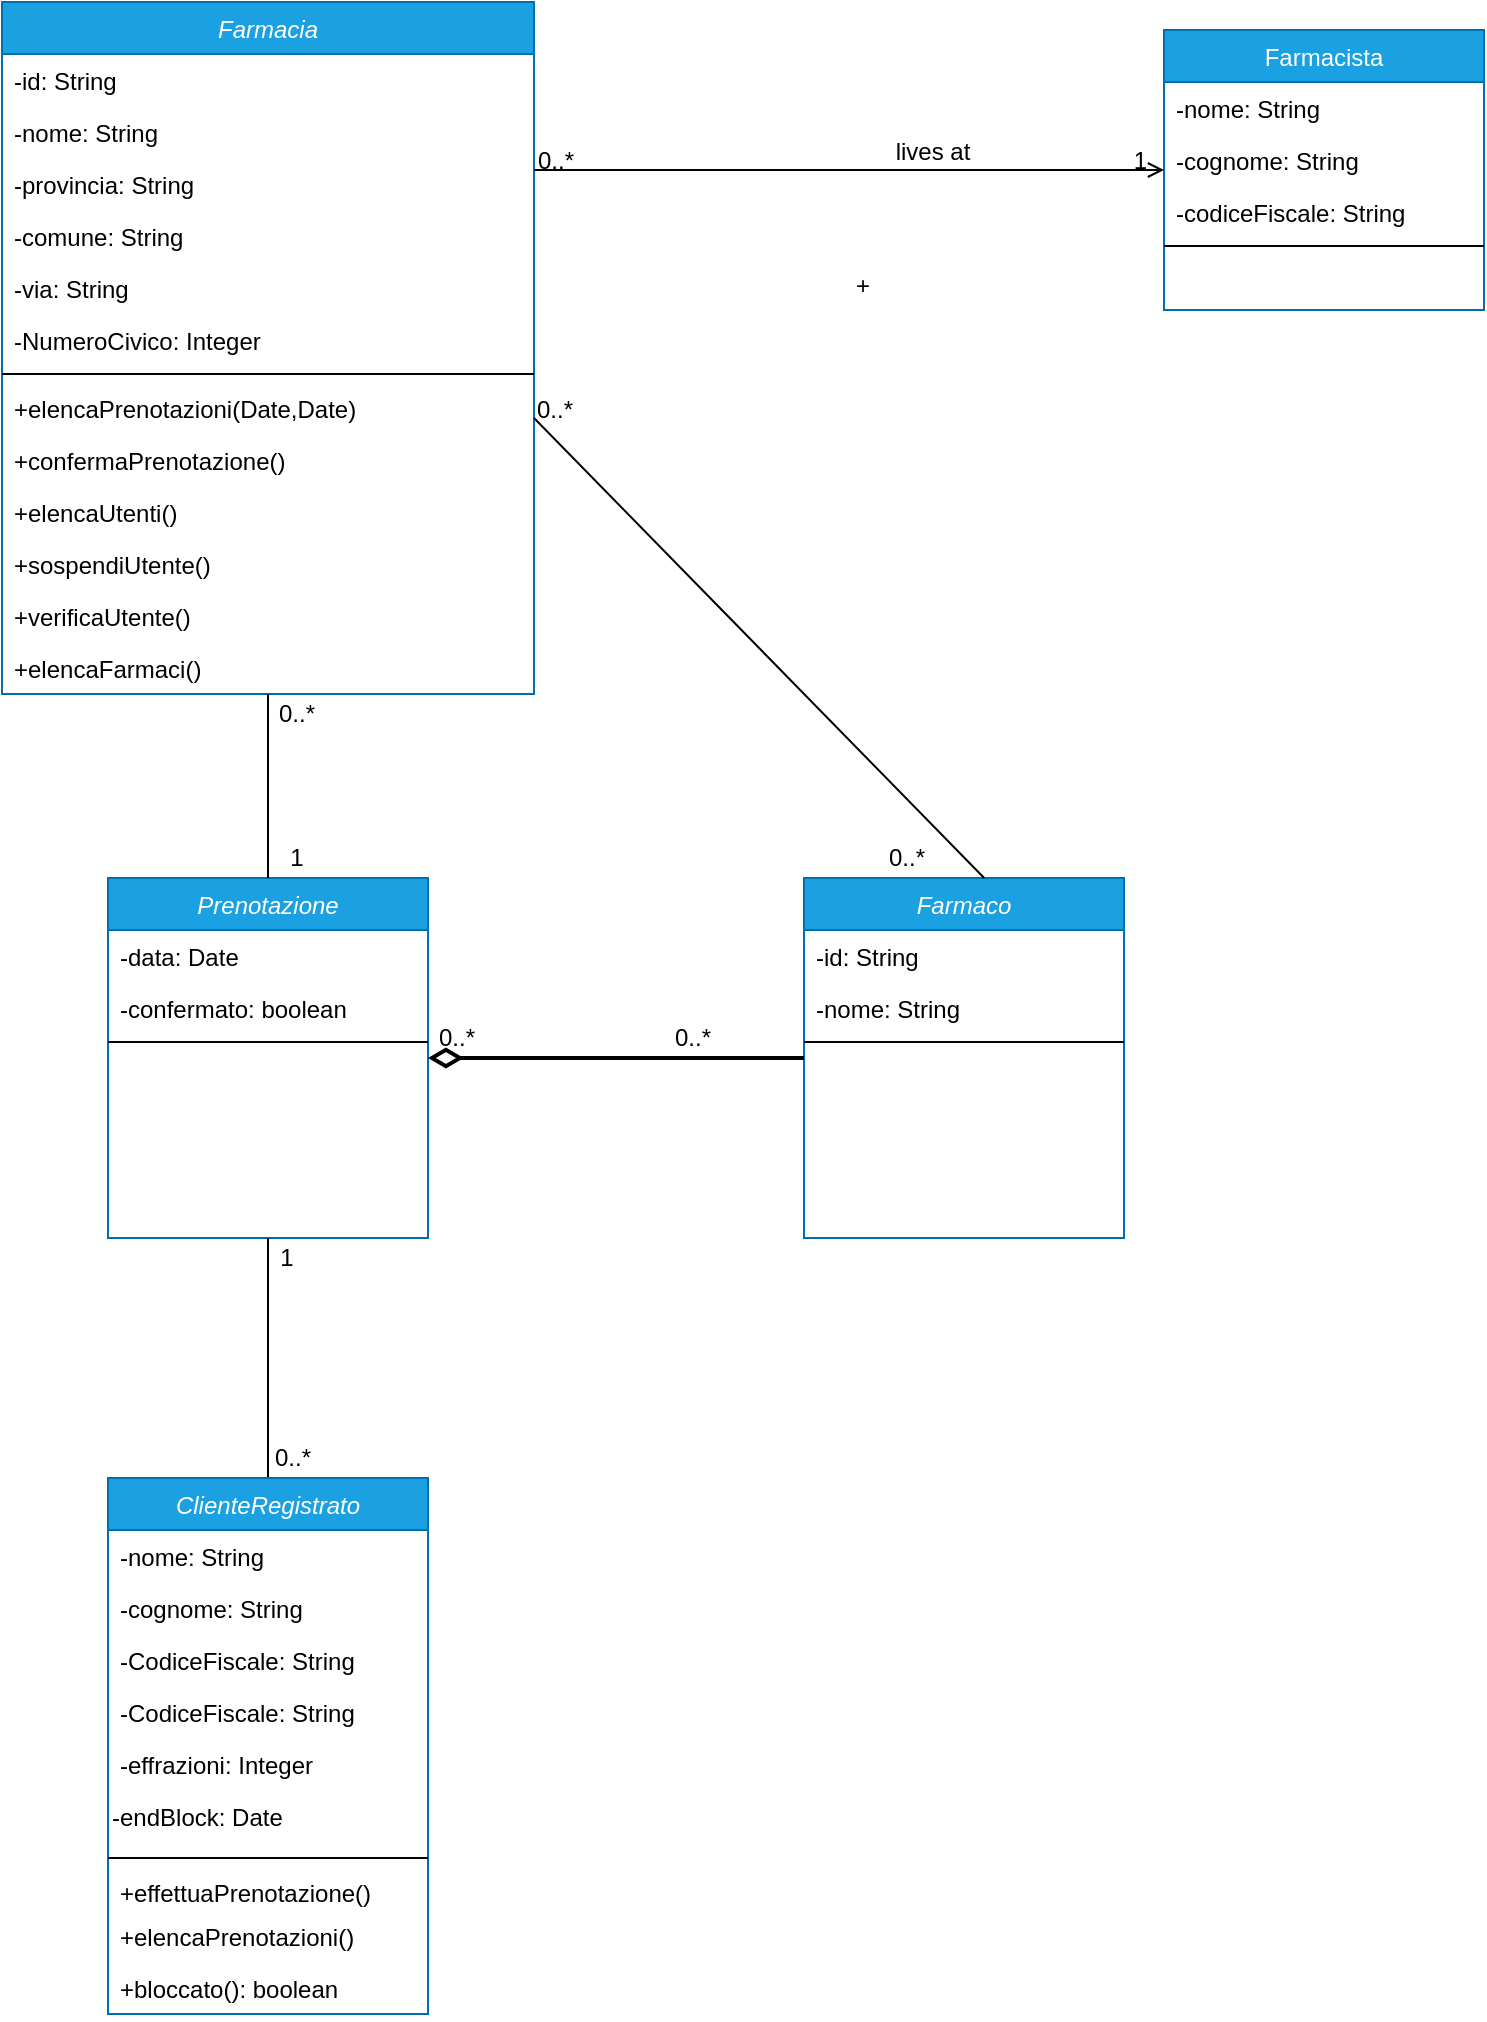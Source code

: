 <mxfile version="14.6.9" type="device"><diagram id="C5RBs43oDa-KdzZeNtuy" name="Page-1"><mxGraphModel dx="1295" dy="885" grid="1" gridSize="10" guides="1" tooltips="1" connect="1" arrows="1" fold="1" page="1" pageScale="1" pageWidth="827" pageHeight="1169" math="0" shadow="0"><root><mxCell id="WIyWlLk6GJQsqaUBKTNV-0"/><mxCell id="WIyWlLk6GJQsqaUBKTNV-1" parent="WIyWlLk6GJQsqaUBKTNV-0"/><mxCell id="zkfFHV4jXpPFQw0GAbJ--0" value="Farmacia" style="swimlane;fontStyle=2;align=center;verticalAlign=top;childLayout=stackLayout;horizontal=1;startSize=26;horizontalStack=0;resizeParent=1;resizeLast=0;collapsible=1;marginBottom=0;rounded=0;shadow=0;strokeWidth=1;fillColor=#1ba1e2;strokeColor=#006EAF;fontColor=#ffffff;" parent="WIyWlLk6GJQsqaUBKTNV-1" vertex="1"><mxGeometry x="69" y="22" width="266" height="346" as="geometry"><mxRectangle x="230" y="140" width="160" height="26" as="alternateBounds"/></mxGeometry></mxCell><mxCell id="zkfFHV4jXpPFQw0GAbJ--5" value="-id: String" style="text;align=left;verticalAlign=top;spacingLeft=4;spacingRight=4;overflow=hidden;rotatable=0;points=[[0,0.5],[1,0.5]];portConstraint=eastwest;" parent="zkfFHV4jXpPFQw0GAbJ--0" vertex="1"><mxGeometry y="26" width="266" height="26" as="geometry"/></mxCell><mxCell id="zkfFHV4jXpPFQw0GAbJ--1" value="-nome: String&#10;" style="text;align=left;verticalAlign=top;spacingLeft=4;spacingRight=4;overflow=hidden;rotatable=0;points=[[0,0.5],[1,0.5]];portConstraint=eastwest;" parent="zkfFHV4jXpPFQw0GAbJ--0" vertex="1"><mxGeometry y="52" width="266" height="26" as="geometry"/></mxCell><mxCell id="zkfFHV4jXpPFQw0GAbJ--2" value="-provincia: String" style="text;align=left;verticalAlign=top;spacingLeft=4;spacingRight=4;overflow=hidden;rotatable=0;points=[[0,0.5],[1,0.5]];portConstraint=eastwest;rounded=0;shadow=0;html=0;" parent="zkfFHV4jXpPFQw0GAbJ--0" vertex="1"><mxGeometry y="78" width="266" height="26" as="geometry"/></mxCell><mxCell id="7h_rgB4k5cLukVzxpPft-96" value="-comune: String" style="text;align=left;verticalAlign=top;spacingLeft=4;spacingRight=4;overflow=hidden;rotatable=0;points=[[0,0.5],[1,0.5]];portConstraint=eastwest;rounded=0;shadow=0;html=0;" vertex="1" parent="zkfFHV4jXpPFQw0GAbJ--0"><mxGeometry y="104" width="266" height="26" as="geometry"/></mxCell><mxCell id="7h_rgB4k5cLukVzxpPft-82" value="-via: String" style="text;align=left;verticalAlign=top;spacingLeft=4;spacingRight=4;overflow=hidden;rotatable=0;points=[[0,0.5],[1,0.5]];portConstraint=eastwest;" vertex="1" parent="zkfFHV4jXpPFQw0GAbJ--0"><mxGeometry y="130" width="266" height="26" as="geometry"/></mxCell><mxCell id="7h_rgB4k5cLukVzxpPft-69" value="-NumeroCivico: Integer" style="text;align=left;verticalAlign=top;spacingLeft=4;spacingRight=4;overflow=hidden;rotatable=0;points=[[0,0.5],[1,0.5]];portConstraint=eastwest;" vertex="1" parent="zkfFHV4jXpPFQw0GAbJ--0"><mxGeometry y="156" width="266" height="26" as="geometry"/></mxCell><mxCell id="zkfFHV4jXpPFQw0GAbJ--4" value="" style="line;html=1;strokeWidth=1;align=left;verticalAlign=middle;spacingTop=-1;spacingLeft=3;spacingRight=3;rotatable=0;labelPosition=right;points=[];portConstraint=eastwest;" parent="zkfFHV4jXpPFQw0GAbJ--0" vertex="1"><mxGeometry y="182" width="266" height="8" as="geometry"/></mxCell><mxCell id="iFeYhQkJ3tK81__81EdD-0" value="+elencaPrenotazioni(Date,Date)" style="text;align=left;verticalAlign=top;spacingLeft=4;spacingRight=4;overflow=hidden;rotatable=0;points=[[0,0.5],[1,0.5]];portConstraint=eastwest;" parent="zkfFHV4jXpPFQw0GAbJ--0" vertex="1"><mxGeometry y="190" width="266" height="26" as="geometry"/></mxCell><mxCell id="iFeYhQkJ3tK81__81EdD-1" value="+confermaPrenotazione()" style="text;align=left;verticalAlign=top;spacingLeft=4;spacingRight=4;overflow=hidden;rotatable=0;points=[[0,0.5],[1,0.5]];portConstraint=eastwest;" parent="zkfFHV4jXpPFQw0GAbJ--0" vertex="1"><mxGeometry y="216" width="266" height="26" as="geometry"/></mxCell><mxCell id="7h_rgB4k5cLukVzxpPft-89" value="+elencaUtenti()" style="text;align=left;verticalAlign=top;spacingLeft=4;spacingRight=4;overflow=hidden;rotatable=0;points=[[0,0.5],[1,0.5]];portConstraint=eastwest;" vertex="1" parent="zkfFHV4jXpPFQw0GAbJ--0"><mxGeometry y="242" width="266" height="26" as="geometry"/></mxCell><mxCell id="7h_rgB4k5cLukVzxpPft-90" value="+sospendiUtente()" style="text;align=left;verticalAlign=top;spacingLeft=4;spacingRight=4;overflow=hidden;rotatable=0;points=[[0,0.5],[1,0.5]];portConstraint=eastwest;" vertex="1" parent="zkfFHV4jXpPFQw0GAbJ--0"><mxGeometry y="268" width="266" height="26" as="geometry"/></mxCell><mxCell id="7h_rgB4k5cLukVzxpPft-91" value="+verificaUtente()" style="text;align=left;verticalAlign=top;spacingLeft=4;spacingRight=4;overflow=hidden;rotatable=0;points=[[0,0.5],[1,0.5]];portConstraint=eastwest;" vertex="1" parent="zkfFHV4jXpPFQw0GAbJ--0"><mxGeometry y="294" width="266" height="26" as="geometry"/></mxCell><mxCell id="7h_rgB4k5cLukVzxpPft-95" value="+elencaFarmaci()" style="text;align=left;verticalAlign=top;spacingLeft=4;spacingRight=4;overflow=hidden;rotatable=0;points=[[0,0.5],[1,0.5]];portConstraint=eastwest;" vertex="1" parent="zkfFHV4jXpPFQw0GAbJ--0"><mxGeometry y="320" width="266" height="26" as="geometry"/></mxCell><mxCell id="zkfFHV4jXpPFQw0GAbJ--17" value="Farmacista" style="swimlane;fontStyle=0;align=center;verticalAlign=top;childLayout=stackLayout;horizontal=1;startSize=26;horizontalStack=0;resizeParent=1;resizeLast=0;collapsible=1;marginBottom=0;rounded=0;shadow=0;strokeWidth=1;fillColor=#1ba1e2;strokeColor=#006EAF;fontColor=#ffffff;" parent="WIyWlLk6GJQsqaUBKTNV-1" vertex="1"><mxGeometry x="650" y="36" width="160" height="140" as="geometry"><mxRectangle x="550" y="140" width="160" height="26" as="alternateBounds"/></mxGeometry></mxCell><mxCell id="zkfFHV4jXpPFQw0GAbJ--18" value="-nome: String" style="text;align=left;verticalAlign=top;spacingLeft=4;spacingRight=4;overflow=hidden;rotatable=0;points=[[0,0.5],[1,0.5]];portConstraint=eastwest;" parent="zkfFHV4jXpPFQw0GAbJ--17" vertex="1"><mxGeometry y="26" width="160" height="26" as="geometry"/></mxCell><mxCell id="zkfFHV4jXpPFQw0GAbJ--19" value="-cognome: String" style="text;align=left;verticalAlign=top;spacingLeft=4;spacingRight=4;overflow=hidden;rotatable=0;points=[[0,0.5],[1,0.5]];portConstraint=eastwest;rounded=0;shadow=0;html=0;" parent="zkfFHV4jXpPFQw0GAbJ--17" vertex="1"><mxGeometry y="52" width="160" height="26" as="geometry"/></mxCell><mxCell id="zkfFHV4jXpPFQw0GAbJ--21" value="-codiceFiscale: String" style="text;align=left;verticalAlign=top;spacingLeft=4;spacingRight=4;overflow=hidden;rotatable=0;points=[[0,0.5],[1,0.5]];portConstraint=eastwest;rounded=0;shadow=0;html=0;" parent="zkfFHV4jXpPFQw0GAbJ--17" vertex="1"><mxGeometry y="78" width="160" height="26" as="geometry"/></mxCell><mxCell id="zkfFHV4jXpPFQw0GAbJ--23" value="" style="line;html=1;strokeWidth=1;align=left;verticalAlign=middle;spacingTop=-1;spacingLeft=3;spacingRight=3;rotatable=0;labelPosition=right;points=[];portConstraint=eastwest;" parent="zkfFHV4jXpPFQw0GAbJ--17" vertex="1"><mxGeometry y="104" width="160" height="8" as="geometry"/></mxCell><mxCell id="zkfFHV4jXpPFQw0GAbJ--26" value="" style="endArrow=open;shadow=0;strokeWidth=1;rounded=0;endFill=1;edgeStyle=elbowEdgeStyle;elbow=vertical;" parent="WIyWlLk6GJQsqaUBKTNV-1" source="zkfFHV4jXpPFQw0GAbJ--0" target="zkfFHV4jXpPFQw0GAbJ--17" edge="1"><mxGeometry x="0.5" y="41" relative="1" as="geometry"><mxPoint x="170" y="112" as="sourcePoint"/><mxPoint x="330" y="112" as="targetPoint"/><mxPoint x="-40" y="32" as="offset"/></mxGeometry></mxCell><mxCell id="zkfFHV4jXpPFQw0GAbJ--27" value="0..*" style="resizable=0;align=left;verticalAlign=bottom;labelBackgroundColor=none;fontSize=12;" parent="zkfFHV4jXpPFQw0GAbJ--26" connectable="0" vertex="1"><mxGeometry x="-1" relative="1" as="geometry"><mxPoint y="4" as="offset"/></mxGeometry></mxCell><mxCell id="zkfFHV4jXpPFQw0GAbJ--28" value="1" style="resizable=0;align=right;verticalAlign=bottom;labelBackgroundColor=none;fontSize=12;" parent="zkfFHV4jXpPFQw0GAbJ--26" connectable="0" vertex="1"><mxGeometry x="1" relative="1" as="geometry"><mxPoint x="-7" y="4" as="offset"/></mxGeometry></mxCell><mxCell id="zkfFHV4jXpPFQw0GAbJ--29" value="lives at" style="text;html=1;resizable=0;points=[];;align=center;verticalAlign=middle;labelBackgroundColor=none;rounded=0;shadow=0;strokeWidth=1;fontSize=12;" parent="zkfFHV4jXpPFQw0GAbJ--26" vertex="1" connectable="0"><mxGeometry x="0.5" y="49" relative="1" as="geometry"><mxPoint x="-38" y="40" as="offset"/></mxGeometry></mxCell><mxCell id="iFeYhQkJ3tK81__81EdD-30" value="Farmaco" style="swimlane;fontStyle=2;align=center;verticalAlign=top;childLayout=stackLayout;horizontal=1;startSize=26;horizontalStack=0;resizeParent=1;resizeLast=0;collapsible=1;marginBottom=0;rounded=0;shadow=0;strokeWidth=1;fillColor=#1ba1e2;strokeColor=#006EAF;fontColor=#ffffff;" parent="WIyWlLk6GJQsqaUBKTNV-1" vertex="1"><mxGeometry x="470" y="460" width="160" height="180" as="geometry"><mxRectangle x="230" y="140" width="160" height="26" as="alternateBounds"/></mxGeometry></mxCell><mxCell id="7h_rgB4k5cLukVzxpPft-97" value="-id: String" style="text;align=left;verticalAlign=top;spacingLeft=4;spacingRight=4;overflow=hidden;rotatable=0;points=[[0,0.5],[1,0.5]];portConstraint=eastwest;" vertex="1" parent="iFeYhQkJ3tK81__81EdD-30"><mxGeometry y="26" width="160" height="26" as="geometry"/></mxCell><mxCell id="iFeYhQkJ3tK81__81EdD-31" value="-nome: String&#10;" style="text;align=left;verticalAlign=top;spacingLeft=4;spacingRight=4;overflow=hidden;rotatable=0;points=[[0,0.5],[1,0.5]];portConstraint=eastwest;" parent="iFeYhQkJ3tK81__81EdD-30" vertex="1"><mxGeometry y="52" width="160" height="26" as="geometry"/></mxCell><mxCell id="iFeYhQkJ3tK81__81EdD-34" value="" style="line;html=1;strokeWidth=1;align=left;verticalAlign=middle;spacingTop=-1;spacingLeft=3;spacingRight=3;rotatable=0;labelPosition=right;points=[];portConstraint=eastwest;" parent="iFeYhQkJ3tK81__81EdD-30" vertex="1"><mxGeometry y="78" width="160" height="8" as="geometry"/></mxCell><mxCell id="iFeYhQkJ3tK81__81EdD-37" value="Prenotazione" style="swimlane;fontStyle=2;align=center;verticalAlign=top;childLayout=stackLayout;horizontal=1;startSize=26;horizontalStack=0;resizeParent=1;resizeLast=0;collapsible=1;marginBottom=0;rounded=0;shadow=0;strokeWidth=1;fillColor=#1ba1e2;strokeColor=#006EAF;fontColor=#ffffff;" parent="WIyWlLk6GJQsqaUBKTNV-1" vertex="1"><mxGeometry x="122" y="460" width="160" height="180" as="geometry"><mxRectangle x="230" y="140" width="160" height="26" as="alternateBounds"/></mxGeometry></mxCell><mxCell id="iFeYhQkJ3tK81__81EdD-38" value="-data: Date&#10;" style="text;align=left;verticalAlign=top;spacingLeft=4;spacingRight=4;overflow=hidden;rotatable=0;points=[[0,0.5],[1,0.5]];portConstraint=eastwest;" parent="iFeYhQkJ3tK81__81EdD-37" vertex="1"><mxGeometry y="26" width="160" height="26" as="geometry"/></mxCell><mxCell id="7h_rgB4k5cLukVzxpPft-83" value="-confermato: boolean" style="text;align=left;verticalAlign=top;spacingLeft=4;spacingRight=4;overflow=hidden;rotatable=0;points=[[0,0.5],[1,0.5]];portConstraint=eastwest;" vertex="1" parent="iFeYhQkJ3tK81__81EdD-37"><mxGeometry y="52" width="160" height="26" as="geometry"/></mxCell><mxCell id="iFeYhQkJ3tK81__81EdD-41" value="" style="line;html=1;strokeWidth=1;align=left;verticalAlign=middle;spacingTop=-1;spacingLeft=3;spacingRight=3;rotatable=0;labelPosition=right;points=[];portConstraint=eastwest;" parent="iFeYhQkJ3tK81__81EdD-37" vertex="1"><mxGeometry y="78" width="160" height="8" as="geometry"/></mxCell><mxCell id="iFeYhQkJ3tK81__81EdD-52" value="" style="endArrow=none;html=1;entryX=0.5;entryY=1;entryDx=0;entryDy=0;exitX=0.5;exitY=0;exitDx=0;exitDy=0;endFill=0;" parent="WIyWlLk6GJQsqaUBKTNV-1" source="iFeYhQkJ3tK81__81EdD-37" target="zkfFHV4jXpPFQw0GAbJ--0" edge="1"><mxGeometry width="50" height="50" relative="1" as="geometry"><mxPoint x="450" y="318" as="sourcePoint"/><mxPoint x="450" y="240" as="targetPoint"/></mxGeometry></mxCell><mxCell id="iFeYhQkJ3tK81__81EdD-53" value="" style="endArrow=none;html=1;exitX=0.5;exitY=0;exitDx=0;exitDy=0;entryX=0.5;entryY=1;entryDx=0;entryDy=0;endFill=0;" parent="WIyWlLk6GJQsqaUBKTNV-1" source="7h_rgB4k5cLukVzxpPft-71" target="iFeYhQkJ3tK81__81EdD-37" edge="1"><mxGeometry width="50" height="50" relative="1" as="geometry"><mxPoint x="203" y="760" as="sourcePoint"/><mxPoint x="736" y="560" as="targetPoint"/></mxGeometry></mxCell><mxCell id="iFeYhQkJ3tK81__81EdD-54" value="" style="endArrow=none;html=1;exitX=1;exitY=0.5;exitDx=0;exitDy=0;entryX=0;entryY=0.5;entryDx=0;entryDy=0;endFill=0;startSize=12;sourcePerimeterSpacing=13;strokeWidth=2;startArrow=diamondThin;startFill=0;" parent="WIyWlLk6GJQsqaUBKTNV-1" source="iFeYhQkJ3tK81__81EdD-37" target="iFeYhQkJ3tK81__81EdD-30" edge="1"><mxGeometry width="50" height="50" relative="1" as="geometry"><mxPoint x="290" y="533" as="sourcePoint"/><mxPoint x="746" y="560" as="targetPoint"/></mxGeometry></mxCell><mxCell id="iFeYhQkJ3tK81__81EdD-55" value="" style="endArrow=none;html=1;entryX=0.563;entryY=0;entryDx=0;entryDy=0;entryPerimeter=0;endFill=0;" parent="WIyWlLk6GJQsqaUBKTNV-1" target="iFeYhQkJ3tK81__81EdD-30" edge="1"><mxGeometry width="50" height="50" relative="1" as="geometry"><mxPoint x="335" y="230" as="sourcePoint"/><mxPoint x="760" y="400" as="targetPoint"/></mxGeometry></mxCell><mxCell id="iFeYhQkJ3tK81__81EdD-57" value="0..*" style="text;html=1;align=center;verticalAlign=middle;resizable=0;points=[];autosize=1;strokeColor=none;" parent="WIyWlLk6GJQsqaUBKTNV-1" vertex="1"><mxGeometry x="330" y="216" width="30" height="20" as="geometry"/></mxCell><mxCell id="iFeYhQkJ3tK81__81EdD-58" value="0..*" style="text;html=1;align=center;verticalAlign=middle;resizable=0;points=[];autosize=1;strokeColor=none;" parent="WIyWlLk6GJQsqaUBKTNV-1" vertex="1"><mxGeometry x="506" y="440" width="30" height="20" as="geometry"/></mxCell><mxCell id="iFeYhQkJ3tK81__81EdD-60" value="1" style="text;html=1;align=center;verticalAlign=middle;resizable=0;points=[];autosize=1;strokeColor=none;" parent="WIyWlLk6GJQsqaUBKTNV-1" vertex="1"><mxGeometry x="206" y="440" width="20" height="20" as="geometry"/></mxCell><mxCell id="iFeYhQkJ3tK81__81EdD-61" value="0..*" style="text;html=1;align=center;verticalAlign=middle;resizable=0;points=[];autosize=1;strokeColor=none;" parent="WIyWlLk6GJQsqaUBKTNV-1" vertex="1"><mxGeometry x="201" y="368" width="30" height="20" as="geometry"/></mxCell><mxCell id="iFeYhQkJ3tK81__81EdD-62" value="1" style="text;html=1;align=center;verticalAlign=middle;resizable=0;points=[];autosize=1;strokeColor=none;" parent="WIyWlLk6GJQsqaUBKTNV-1" vertex="1"><mxGeometry x="201" y="640" width="20" height="20" as="geometry"/></mxCell><mxCell id="iFeYhQkJ3tK81__81EdD-63" value="0..*" style="text;html=1;align=center;verticalAlign=middle;resizable=0;points=[];autosize=1;strokeColor=none;" parent="WIyWlLk6GJQsqaUBKTNV-1" vertex="1"><mxGeometry x="199" y="740" width="30" height="20" as="geometry"/></mxCell><mxCell id="iFeYhQkJ3tK81__81EdD-64" value="0..*" style="text;html=1;align=center;verticalAlign=middle;resizable=0;points=[];autosize=1;strokeColor=none;" parent="WIyWlLk6GJQsqaUBKTNV-1" vertex="1"><mxGeometry x="281" y="530" width="30" height="20" as="geometry"/></mxCell><mxCell id="iFeYhQkJ3tK81__81EdD-65" value="0..*" style="text;html=1;align=center;verticalAlign=middle;resizable=0;points=[];autosize=1;strokeColor=none;" parent="WIyWlLk6GJQsqaUBKTNV-1" vertex="1"><mxGeometry x="399" y="530" width="30" height="20" as="geometry"/></mxCell><mxCell id="7h_rgB4k5cLukVzxpPft-71" value="ClienteRegistrato" style="swimlane;fontStyle=2;align=center;verticalAlign=top;childLayout=stackLayout;horizontal=1;startSize=26;horizontalStack=0;resizeParent=1;resizeLast=0;collapsible=1;marginBottom=0;rounded=0;shadow=0;strokeWidth=1;fillColor=#1ba1e2;strokeColor=#006EAF;fontColor=#ffffff;" vertex="1" parent="WIyWlLk6GJQsqaUBKTNV-1"><mxGeometry x="122" y="760" width="160" height="268" as="geometry"><mxRectangle x="230" y="140" width="160" height="26" as="alternateBounds"/></mxGeometry></mxCell><mxCell id="7h_rgB4k5cLukVzxpPft-72" value="-nome: String&#10;" style="text;align=left;verticalAlign=top;spacingLeft=4;spacingRight=4;overflow=hidden;rotatable=0;points=[[0,0.5],[1,0.5]];portConstraint=eastwest;" vertex="1" parent="7h_rgB4k5cLukVzxpPft-71"><mxGeometry y="26" width="160" height="26" as="geometry"/></mxCell><mxCell id="7h_rgB4k5cLukVzxpPft-73" value="-cognome: String" style="text;align=left;verticalAlign=top;spacingLeft=4;spacingRight=4;overflow=hidden;rotatable=0;points=[[0,0.5],[1,0.5]];portConstraint=eastwest;" vertex="1" parent="7h_rgB4k5cLukVzxpPft-71"><mxGeometry y="52" width="160" height="26" as="geometry"/></mxCell><mxCell id="7h_rgB4k5cLukVzxpPft-74" value="-CodiceFiscale: String" style="text;align=left;verticalAlign=top;spacingLeft=4;spacingRight=4;overflow=hidden;rotatable=0;points=[[0,0.5],[1,0.5]];portConstraint=eastwest;" vertex="1" parent="7h_rgB4k5cLukVzxpPft-71"><mxGeometry y="78" width="160" height="26" as="geometry"/></mxCell><mxCell id="7h_rgB4k5cLukVzxpPft-75" value="-CodiceFiscale: String" style="text;align=left;verticalAlign=top;spacingLeft=4;spacingRight=4;overflow=hidden;rotatable=0;points=[[0,0.5],[1,0.5]];portConstraint=eastwest;" vertex="1" parent="7h_rgB4k5cLukVzxpPft-71"><mxGeometry y="104" width="160" height="26" as="geometry"/></mxCell><mxCell id="7h_rgB4k5cLukVzxpPft-92" value="-effrazioni: Integer" style="text;align=left;verticalAlign=top;spacingLeft=4;spacingRight=4;overflow=hidden;rotatable=0;points=[[0,0.5],[1,0.5]];portConstraint=eastwest;" vertex="1" parent="7h_rgB4k5cLukVzxpPft-71"><mxGeometry y="130" width="160" height="26" as="geometry"/></mxCell><mxCell id="7h_rgB4k5cLukVzxpPft-94" value="&lt;font face=&quot;helvetica&quot;&gt;-endBlock: Date&lt;/font&gt;" style="text;whiteSpace=wrap;html=1;" vertex="1" parent="7h_rgB4k5cLukVzxpPft-71"><mxGeometry y="156" width="160" height="30" as="geometry"/></mxCell><mxCell id="7h_rgB4k5cLukVzxpPft-76" value="" style="line;html=1;strokeWidth=1;align=left;verticalAlign=middle;spacingTop=-1;spacingLeft=3;spacingRight=3;rotatable=0;labelPosition=right;points=[];portConstraint=eastwest;" vertex="1" parent="7h_rgB4k5cLukVzxpPft-71"><mxGeometry y="186" width="160" height="8" as="geometry"/></mxCell><mxCell id="7h_rgB4k5cLukVzxpPft-77" value="+effettuaPrenotazione()" style="text;align=left;verticalAlign=top;spacingLeft=4;spacingRight=4;overflow=hidden;rotatable=0;points=[[0,0.5],[1,0.5]];portConstraint=eastwest;" vertex="1" parent="7h_rgB4k5cLukVzxpPft-71"><mxGeometry y="194" width="160" height="22" as="geometry"/></mxCell><mxCell id="7h_rgB4k5cLukVzxpPft-68" value="+elencaPrenotazioni()" style="text;align=left;verticalAlign=top;spacingLeft=4;spacingRight=4;overflow=hidden;rotatable=0;points=[[0,0.5],[1,0.5]];portConstraint=eastwest;" vertex="1" parent="7h_rgB4k5cLukVzxpPft-71"><mxGeometry y="216" width="160" height="26" as="geometry"/></mxCell><mxCell id="7h_rgB4k5cLukVzxpPft-93" value="+bloccato(): boolean" style="text;align=left;verticalAlign=top;spacingLeft=4;spacingRight=4;overflow=hidden;rotatable=0;points=[[0,0.5],[1,0.5]];portConstraint=eastwest;" vertex="1" parent="7h_rgB4k5cLukVzxpPft-71"><mxGeometry y="242" width="160" height="26" as="geometry"/></mxCell><mxCell id="7h_rgB4k5cLukVzxpPft-81" value="+" style="text;align=left;verticalAlign=top;spacingLeft=4;spacingRight=4;overflow=hidden;rotatable=0;points=[[0,0.5],[1,0.5]];portConstraint=eastwest;" vertex="1" parent="WIyWlLk6GJQsqaUBKTNV-1"><mxGeometry x="490" y="150" width="160" height="26" as="geometry"/></mxCell></root></mxGraphModel></diagram></mxfile>